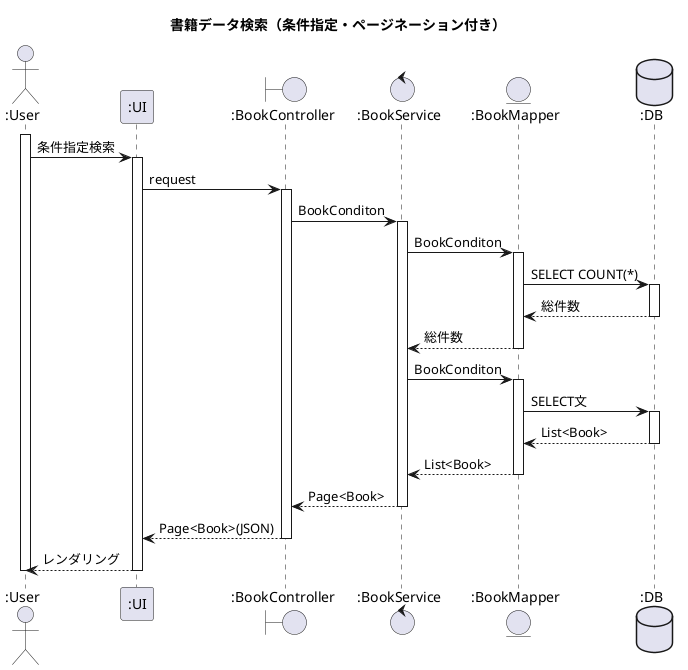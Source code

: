 @startuml getBooksByCondition

title 書籍データ検索（条件指定・ページネーション付き）

actor ":User" as User
participant ":UI" as UI
boundary ":BookController" as BookController
control ":BookService" as BookService
entity ":BookMapper" as BookMapper
database ":DB" as DB

activate User
User -> UI ++ : 条件指定検索
UI -> BookController ++ : request
BookController -> BookService ++ : BookConditon

BookService -> BookMapper ++ : BookConditon
BookMapper -> DB ++ : SELECT COUNT(*)
DB --> BookMapper -- : 総件数
BookMapper --> BookService -- : 総件数

BookService -> BookMapper ++ : BookConditon
BookMapper -> DB ++ : SELECT文
DB --> BookMapper -- : List<Book>
BookMapper --> BookService -- : List<Book>
BookService --> BookController -- : Page<Book>
BookController --> UI -- : Page<Book>(JSON)
UI --> User -- : レンダリング
deactivate User

@enduml